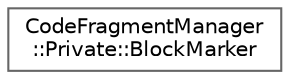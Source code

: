 digraph "Graphical Class Hierarchy"
{
 // INTERACTIVE_SVG=YES
 // LATEX_PDF_SIZE
  bgcolor="transparent";
  edge [fontname=Helvetica,fontsize=10,labelfontname=Helvetica,labelfontsize=10];
  node [fontname=Helvetica,fontsize=10,shape=box,height=0.2,width=0.4];
  rankdir="LR";
  Node0 [id="Node000000",label="CodeFragmentManager\l::Private::BlockMarker",height=0.2,width=0.4,color="grey40", fillcolor="white", style="filled",URL="$d1/da0/struct_code_fragment_manager_1_1_private_1_1_block_marker.html",tooltip=" "];
}

